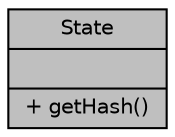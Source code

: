 digraph "State"
{
 // INTERACTIVE_SVG=YES
 // LATEX_PDF_SIZE
  edge [fontname="Helvetica",fontsize="10",labelfontname="Helvetica",labelfontsize="10"];
  node [fontname="Helvetica",fontsize="10",shape=record];
  Node1 [label="{State\n||+ getHash()\l}",height=0.2,width=0.4,color="black", fillcolor="grey75", style="filled", fontcolor="black",tooltip=" "];
}

